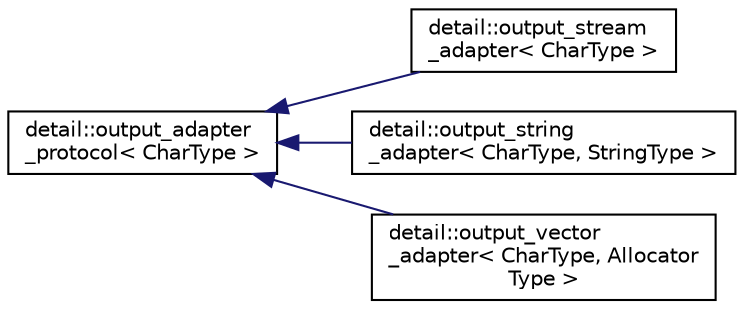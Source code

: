 digraph "Graphical Class Hierarchy"
{
 // LATEX_PDF_SIZE
  edge [fontname="Helvetica",fontsize="10",labelfontname="Helvetica",labelfontsize="10"];
  node [fontname="Helvetica",fontsize="10",shape=record];
  rankdir="LR";
  Node0 [label="detail::output_adapter\l_protocol\< CharType \>",height=0.2,width=0.4,color="black", fillcolor="white", style="filled",URL="$structdetail_1_1output__adapter__protocol.html",tooltip="abstract output adapter interface"];
  Node0 -> Node1 [dir="back",color="midnightblue",fontsize="10",style="solid",fontname="Helvetica"];
  Node1 [label="detail::output_stream\l_adapter\< CharType \>",height=0.2,width=0.4,color="black", fillcolor="white", style="filled",URL="$classdetail_1_1output__stream__adapter.html",tooltip="output adapter for output streams"];
  Node0 -> Node2 [dir="back",color="midnightblue",fontsize="10",style="solid",fontname="Helvetica"];
  Node2 [label="detail::output_string\l_adapter\< CharType, StringType \>",height=0.2,width=0.4,color="black", fillcolor="white", style="filled",URL="$classdetail_1_1output__string__adapter.html",tooltip="output adapter for basic_string"];
  Node0 -> Node3 [dir="back",color="midnightblue",fontsize="10",style="solid",fontname="Helvetica"];
  Node3 [label="detail::output_vector\l_adapter\< CharType, Allocator\lType \>",height=0.2,width=0.4,color="black", fillcolor="white", style="filled",URL="$classdetail_1_1output__vector__adapter.html",tooltip="output adapter for byte vectors"];
}
